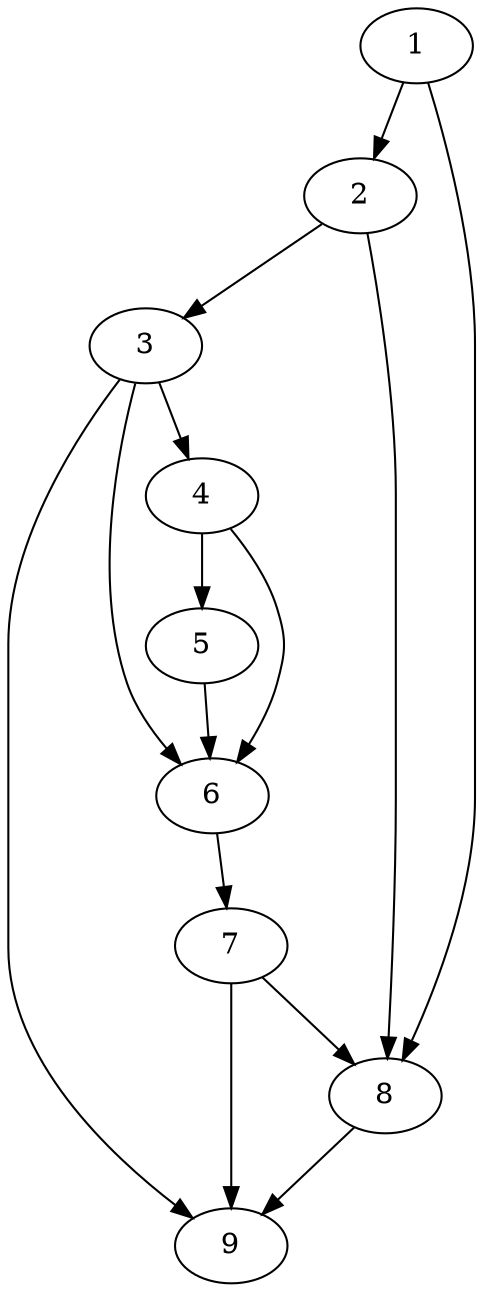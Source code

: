 digraph{
1 -> 2
1 -> 8
2 -> 3
2 -> 8
3 -> 4
3 -> 6
3 -> 9
4 -> 5
4 -> 6
5 -> 6
6 -> 7
7 -> 8
7 -> 9
8 -> 9
}